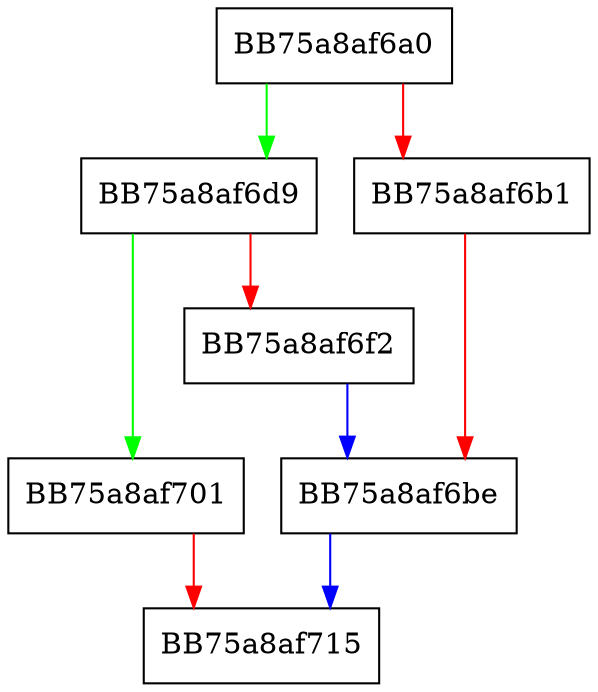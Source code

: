 digraph ServerStreamSetSize {
  node [shape="box"];
  graph [splines=ortho];
  BB75a8af6a0 -> BB75a8af6d9 [color="green"];
  BB75a8af6a0 -> BB75a8af6b1 [color="red"];
  BB75a8af6b1 -> BB75a8af6be [color="red"];
  BB75a8af6be -> BB75a8af715 [color="blue"];
  BB75a8af6d9 -> BB75a8af701 [color="green"];
  BB75a8af6d9 -> BB75a8af6f2 [color="red"];
  BB75a8af6f2 -> BB75a8af6be [color="blue"];
  BB75a8af701 -> BB75a8af715 [color="red"];
}